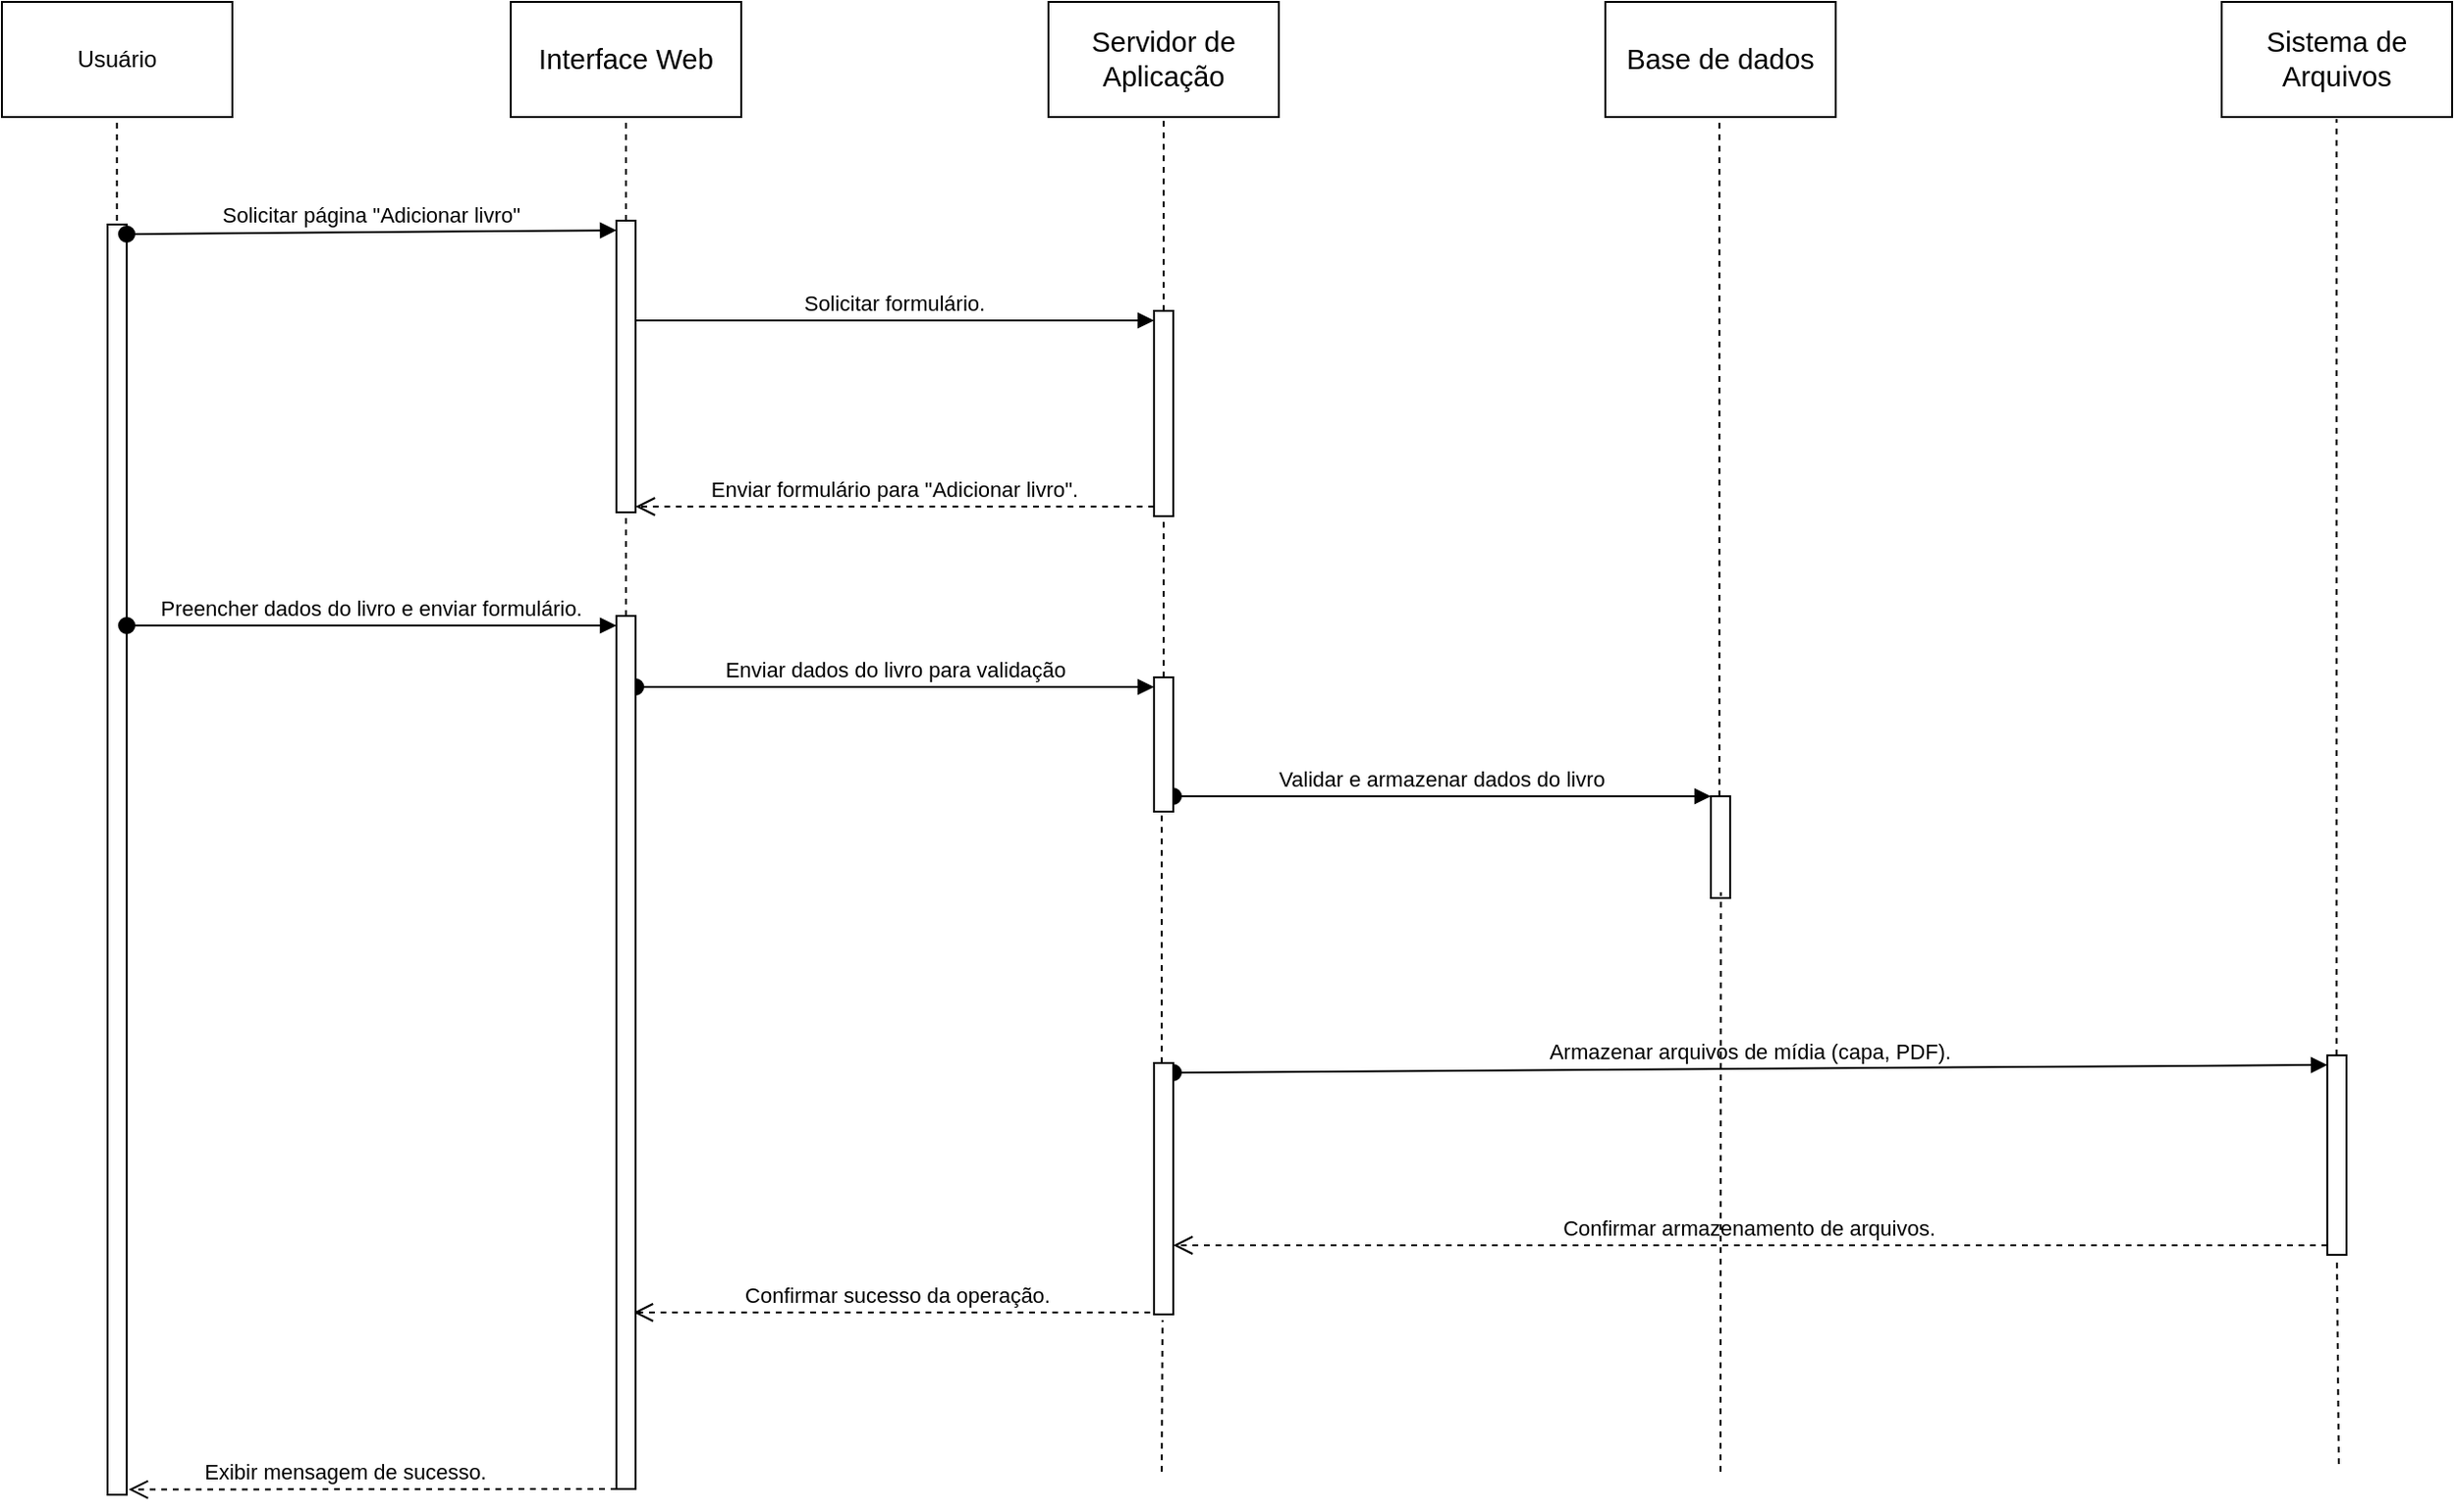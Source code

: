<mxfile version="24.7.17">
  <diagram name="Página-1" id="QtgI0gfaewEOV8FghDvC">
    <mxGraphModel dx="1450" dy="938" grid="0" gridSize="10" guides="1" tooltips="1" connect="1" arrows="1" fold="1" page="0" pageScale="1" pageWidth="827" pageHeight="1169" math="0" shadow="0">
      <root>
        <mxCell id="0" />
        <mxCell id="1" parent="0" />
        <mxCell id="ylt83j8UUivnQJKnm8Q9-1" value="Usuário" style="rounded=0;whiteSpace=wrap;html=1;" parent="1" vertex="1">
          <mxGeometry x="-57" y="-100" width="120" height="60" as="geometry" />
        </mxCell>
        <mxCell id="ylt83j8UUivnQJKnm8Q9-2" value="&lt;span id=&quot;docs-internal-guid-8334b052-7fff-6b84-31c7-66897243625e&quot; style=&quot;font-size: 11pt; font-family: Arial, sans-serif; color: rgb(0, 0, 0); background-color: transparent; font-style: normal; font-variant: normal; text-decoration: none; vertical-align: baseline; white-space: pre-wrap;&quot;&gt;Interface Web&lt;/span&gt;" style="rounded=0;whiteSpace=wrap;html=1;" parent="1" vertex="1">
          <mxGeometry x="208" y="-100" width="120" height="60" as="geometry" />
        </mxCell>
        <mxCell id="ylt83j8UUivnQJKnm8Q9-3" value="&lt;font style=&quot;font-size: 14.667px;&quot;&gt;&lt;span id=&quot;docs-internal-guid-62907f92-7fff-b330-291e-c9be8f43d88e&quot; style=&quot;font-family: Arial, sans-serif; color: rgb(0, 0, 0); background-color: transparent; font-style: normal; font-variant: normal; text-decoration: none; vertical-align: baseline; white-space: pre-wrap;&quot;&gt;Servidor de Aplicação&lt;/span&gt;&lt;/font&gt;" style="rounded=0;whiteSpace=wrap;html=1;" parent="1" vertex="1">
          <mxGeometry x="488" y="-100" width="120" height="60" as="geometry" />
        </mxCell>
        <mxCell id="ylt83j8UUivnQJKnm8Q9-4" value="&lt;font style=&quot;font-size: 14.667px;&quot;&gt;Base de dados&lt;/font&gt;" style="rounded=0;whiteSpace=wrap;html=1;" parent="1" vertex="1">
          <mxGeometry x="778" y="-100" width="120" height="60" as="geometry" />
        </mxCell>
        <mxCell id="ylt83j8UUivnQJKnm8Q9-5" value="&lt;span id=&quot;docs-internal-guid-81dc1945-7fff-5673-8ec3-521d06308f99&quot; style=&quot;font-size: 11pt; font-family: Arial, sans-serif; color: rgb(0, 0, 0); background-color: transparent; font-style: normal; font-variant: normal; text-decoration: none; vertical-align: baseline; white-space: pre-wrap;&quot;&gt;Sistema de Arquivos&lt;/span&gt;" style="rounded=0;whiteSpace=wrap;html=1;" parent="1" vertex="1">
          <mxGeometry x="1099" y="-100" width="120" height="60" as="geometry" />
        </mxCell>
        <mxCell id="ylt83j8UUivnQJKnm8Q9-7" value="" style="html=1;points=[[0,0,0,0,5],[0,1,0,0,-5],[1,0,0,0,5],[1,1,0,0,-5]];perimeter=orthogonalPerimeter;outlineConnect=0;targetShapes=umlLifeline;portConstraint=eastwest;newEdgeStyle={&quot;curved&quot;:0,&quot;rounded&quot;:0};" parent="1" vertex="1">
          <mxGeometry x="-2" y="16" width="10" height="662" as="geometry" />
        </mxCell>
        <mxCell id="ylt83j8UUivnQJKnm8Q9-13" value="Solicitar página &quot;Adicionar livro&quot;" style="verticalAlign=bottom;startArrow=oval;endArrow=block;startSize=8;curved=0;rounded=0;entryX=0;entryY=0;entryDx=0;entryDy=5;exitX=1;exitY=0;exitDx=0;exitDy=5;exitPerimeter=0;" parent="1" source="ylt83j8UUivnQJKnm8Q9-7" target="ylt83j8UUivnQJKnm8Q9-12" edge="1">
          <mxGeometry relative="1" as="geometry">
            <mxPoint x="190" y="18" as="sourcePoint" />
          </mxGeometry>
        </mxCell>
        <mxCell id="ylt83j8UUivnQJKnm8Q9-15" value="Solicitar formulário." style="verticalAlign=bottom;endArrow=block;curved=0;rounded=0;entryX=0;entryY=0;entryDx=0;entryDy=5;" parent="1" source="ylt83j8UUivnQJKnm8Q9-12" target="ylt83j8UUivnQJKnm8Q9-14" edge="1">
          <mxGeometry relative="1" as="geometry">
            <mxPoint x="478" y="67" as="sourcePoint" />
          </mxGeometry>
        </mxCell>
        <mxCell id="ylt83j8UUivnQJKnm8Q9-16" value="Enviar formulário para &quot;Adicionar livro&quot;." style="verticalAlign=bottom;endArrow=open;dashed=1;endSize=8;curved=0;rounded=0;exitX=0;exitY=1;exitDx=0;exitDy=-5;" parent="1" source="ylt83j8UUivnQJKnm8Q9-14" target="ylt83j8UUivnQJKnm8Q9-12" edge="1">
          <mxGeometry relative="1" as="geometry">
            <mxPoint x="478" y="137" as="targetPoint" />
          </mxGeometry>
        </mxCell>
        <mxCell id="ylt83j8UUivnQJKnm8Q9-18" value="Preencher dados do livro e enviar formulário." style="verticalAlign=bottom;startArrow=oval;endArrow=block;startSize=8;curved=0;rounded=0;entryX=0;entryY=0;entryDx=0;entryDy=5;" parent="1" source="ylt83j8UUivnQJKnm8Q9-7" target="ylt83j8UUivnQJKnm8Q9-17" edge="1">
          <mxGeometry relative="1" as="geometry">
            <mxPoint x="193" y="229" as="sourcePoint" />
          </mxGeometry>
        </mxCell>
        <mxCell id="ylt83j8UUivnQJKnm8Q9-20" value="Enviar dados do livro para validação" style="verticalAlign=bottom;startArrow=oval;endArrow=block;startSize=8;curved=0;rounded=0;entryX=0;entryY=0;entryDx=0;entryDy=5;" parent="1" source="ylt83j8UUivnQJKnm8Q9-17" target="ylt83j8UUivnQJKnm8Q9-19" edge="1">
          <mxGeometry x="0.004" relative="1" as="geometry">
            <mxPoint x="478" y="302" as="sourcePoint" />
            <mxPoint as="offset" />
          </mxGeometry>
        </mxCell>
        <mxCell id="ylt83j8UUivnQJKnm8Q9-22" value="Validar e armazenar dados do livro" style="verticalAlign=bottom;startArrow=oval;endArrow=block;startSize=8;curved=0;rounded=0;" parent="1" source="ylt83j8UUivnQJKnm8Q9-19" target="ylt83j8UUivnQJKnm8Q9-21" edge="1">
          <mxGeometry relative="1" as="geometry">
            <mxPoint x="695" y="329" as="sourcePoint" />
          </mxGeometry>
        </mxCell>
        <mxCell id="ylt83j8UUivnQJKnm8Q9-23" value="" style="html=1;points=[[0,0,0,0,5],[0,1,0,0,-5],[1,0,0,0,5],[1,1,0,0,-5]];perimeter=orthogonalPerimeter;outlineConnect=0;targetShapes=umlLifeline;portConstraint=eastwest;newEdgeStyle={&quot;curved&quot;:0,&quot;rounded&quot;:0};" parent="1" vertex="1">
          <mxGeometry x="1154" y="449" width="10" height="104" as="geometry" />
        </mxCell>
        <mxCell id="ylt83j8UUivnQJKnm8Q9-25" value="Confirmar armazenamento de arquivos." style="verticalAlign=bottom;endArrow=open;dashed=1;endSize=8;curved=0;rounded=0;exitX=0;exitY=1;exitDx=0;exitDy=-5;" parent="1" source="ylt83j8UUivnQJKnm8Q9-23" target="ylt83j8UUivnQJKnm8Q9-26" edge="1">
          <mxGeometry x="0.001" relative="1" as="geometry">
            <mxPoint x="1084" y="548" as="targetPoint" />
            <mxPoint as="offset" />
          </mxGeometry>
        </mxCell>
        <mxCell id="ylt83j8UUivnQJKnm8Q9-28" value="Confirmar sucesso da operação." style="verticalAlign=bottom;endArrow=open;dashed=1;endSize=8;curved=0;rounded=0;exitX=0;exitY=1;exitDx=0;exitDy=-5;exitPerimeter=0;" parent="1" edge="1">
          <mxGeometry x="0.001" relative="1" as="geometry">
            <mxPoint x="547" y="583.0" as="sourcePoint" />
            <mxPoint x="272" y="583.0" as="targetPoint" />
            <mxPoint as="offset" />
          </mxGeometry>
        </mxCell>
        <mxCell id="ylt83j8UUivnQJKnm8Q9-29" value="Exibir mensagem de sucesso." style="verticalAlign=bottom;endArrow=open;dashed=1;endSize=8;curved=0;rounded=0;exitX=0;exitY=0.98;exitDx=0;exitDy=0;exitPerimeter=0;entryX=1.1;entryY=0.983;entryDx=0;entryDy=0;entryPerimeter=0;" parent="1" edge="1">
          <mxGeometry x="0.11" relative="1" as="geometry">
            <mxPoint x="263" y="675" as="sourcePoint" />
            <mxPoint x="9" y="675.269" as="targetPoint" />
            <mxPoint as="offset" />
          </mxGeometry>
        </mxCell>
        <mxCell id="ztldwcd2v8A4NRbDK7fZ-3" value="Armazenar arquivos de mídia (capa, PDF)." style="html=1;verticalAlign=bottom;startArrow=oval;startFill=1;endArrow=block;startSize=8;curved=0;rounded=0;exitX=1;exitY=0;exitDx=0;exitDy=5;exitPerimeter=0;entryX=0;entryY=0;entryDx=0;entryDy=5;entryPerimeter=0;" parent="1" source="ylt83j8UUivnQJKnm8Q9-26" target="ylt83j8UUivnQJKnm8Q9-23" edge="1">
          <mxGeometry width="60" relative="1" as="geometry">
            <mxPoint x="616" y="395" as="sourcePoint" />
            <mxPoint x="676" y="395" as="targetPoint" />
          </mxGeometry>
        </mxCell>
        <mxCell id="ztldwcd2v8A4NRbDK7fZ-4" value="" style="endArrow=none;dashed=1;html=1;rounded=0;entryX=0.5;entryY=1;entryDx=0;entryDy=0;" parent="1" source="ylt83j8UUivnQJKnm8Q9-14" target="ylt83j8UUivnQJKnm8Q9-3" edge="1">
          <mxGeometry width="50" height="50" relative="1" as="geometry">
            <mxPoint x="556" y="680" as="sourcePoint" />
            <mxPoint x="646" y="263" as="targetPoint" />
          </mxGeometry>
        </mxCell>
        <mxCell id="ztldwcd2v8A4NRbDK7fZ-5" value="" style="endArrow=none;dashed=1;html=1;rounded=0;entryX=0.5;entryY=1;entryDx=0;entryDy=0;" parent="1" source="ylt83j8UUivnQJKnm8Q9-19" target="ylt83j8UUivnQJKnm8Q9-14" edge="1">
          <mxGeometry width="50" height="50" relative="1" as="geometry">
            <mxPoint x="556" y="680" as="sourcePoint" />
            <mxPoint x="548" y="-40" as="targetPoint" />
          </mxGeometry>
        </mxCell>
        <mxCell id="ylt83j8UUivnQJKnm8Q9-14" value="" style="html=1;points=[[0,0,0,0,5],[0,1,0,0,-5],[1,0,0,0,5],[1,1,0,0,-5]];perimeter=orthogonalPerimeter;outlineConnect=0;targetShapes=umlLifeline;portConstraint=eastwest;newEdgeStyle={&quot;curved&quot;:0,&quot;rounded&quot;:0};" parent="1" vertex="1">
          <mxGeometry x="543" y="61" width="10" height="107" as="geometry" />
        </mxCell>
        <mxCell id="ztldwcd2v8A4NRbDK7fZ-6" value="" style="endArrow=none;dashed=1;html=1;rounded=0;entryX=0.5;entryY=1;entryDx=0;entryDy=0;" parent="1" source="ylt83j8UUivnQJKnm8Q9-26" edge="1">
          <mxGeometry width="50" height="50" relative="1" as="geometry">
            <mxPoint x="547" y="668" as="sourcePoint" />
            <mxPoint x="547" y="306" as="targetPoint" />
            <Array as="points" />
          </mxGeometry>
        </mxCell>
        <mxCell id="ylt83j8UUivnQJKnm8Q9-19" value="" style="html=1;points=[[0,0,0,0,5],[0,1,0,0,-5],[1,0,0,0,5],[1,1,0,0,-5]];perimeter=orthogonalPerimeter;outlineConnect=0;targetShapes=umlLifeline;portConstraint=eastwest;newEdgeStyle={&quot;curved&quot;:0,&quot;rounded&quot;:0};" parent="1" vertex="1">
          <mxGeometry x="543" y="252" width="10" height="70" as="geometry" />
        </mxCell>
        <mxCell id="ylt83j8UUivnQJKnm8Q9-26" value="" style="html=1;points=[[0,0,0,0,5],[0,1,0,0,-5],[1,0,0,0,5],[1,1,0,0,-5]];perimeter=orthogonalPerimeter;outlineConnect=0;targetShapes=umlLifeline;portConstraint=eastwest;newEdgeStyle={&quot;curved&quot;:0,&quot;rounded&quot;:0};" parent="1" vertex="1">
          <mxGeometry x="543" y="453" width="10" height="131" as="geometry" />
        </mxCell>
        <mxCell id="ztldwcd2v8A4NRbDK7fZ-8" value="" style="endArrow=none;dashed=1;html=1;rounded=0;entryX=0.5;entryY=1;entryDx=0;entryDy=0;" parent="1" source="ylt83j8UUivnQJKnm8Q9-12" target="ylt83j8UUivnQJKnm8Q9-2" edge="1">
          <mxGeometry width="50" height="50" relative="1" as="geometry">
            <mxPoint x="267" y="705" as="sourcePoint" />
            <mxPoint x="267.47" y="-44" as="targetPoint" />
          </mxGeometry>
        </mxCell>
        <mxCell id="ztldwcd2v8A4NRbDK7fZ-10" value="" style="endArrow=none;dashed=1;html=1;rounded=0;entryX=0.5;entryY=1;entryDx=0;entryDy=0;" parent="1" source="ylt83j8UUivnQJKnm8Q9-17" target="ylt83j8UUivnQJKnm8Q9-12" edge="1">
          <mxGeometry width="50" height="50" relative="1" as="geometry">
            <mxPoint x="267" y="705" as="sourcePoint" />
            <mxPoint x="267.47" y="-44" as="targetPoint" />
          </mxGeometry>
        </mxCell>
        <mxCell id="ylt83j8UUivnQJKnm8Q9-12" value="" style="html=1;points=[[0,0,0,0,5],[0,1,0,0,-5],[1,0,0,0,5],[1,1,0,0,-5]];perimeter=orthogonalPerimeter;outlineConnect=0;targetShapes=umlLifeline;portConstraint=eastwest;newEdgeStyle={&quot;curved&quot;:0,&quot;rounded&quot;:0};" parent="1" vertex="1">
          <mxGeometry x="263" y="14" width="10" height="152" as="geometry" />
        </mxCell>
        <mxCell id="ylt83j8UUivnQJKnm8Q9-17" value="" style="html=1;points=[[0,0,0,0,5],[0,1,0,0,-5],[1,0,0,0,5],[1,1,0,0,-5]];perimeter=orthogonalPerimeter;outlineConnect=0;targetShapes=umlLifeline;portConstraint=eastwest;newEdgeStyle={&quot;curved&quot;:0,&quot;rounded&quot;:0};" parent="1" vertex="1">
          <mxGeometry x="263" y="220" width="10" height="455" as="geometry" />
        </mxCell>
        <mxCell id="ztldwcd2v8A4NRbDK7fZ-12" value="" style="endArrow=none;dashed=1;html=1;rounded=0;entryX=0.5;entryY=1;entryDx=0;entryDy=0;" parent="1" source="ylt83j8UUivnQJKnm8Q9-21" edge="1">
          <mxGeometry width="50" height="50" relative="1" as="geometry">
            <mxPoint x="837" y="406" as="sourcePoint" />
            <mxPoint x="837.41" y="-40" as="targetPoint" />
          </mxGeometry>
        </mxCell>
        <mxCell id="ylt83j8UUivnQJKnm8Q9-21" value="" style="html=1;points=[[0,0,0,0,5],[0,1,0,0,-5],[1,0,0,0,5],[1,1,0,0,-5]];perimeter=orthogonalPerimeter;outlineConnect=0;targetShapes=umlLifeline;portConstraint=eastwest;newEdgeStyle={&quot;curved&quot;:0,&quot;rounded&quot;:0};" parent="1" vertex="1">
          <mxGeometry x="833" y="314" width="10" height="53" as="geometry" />
        </mxCell>
        <mxCell id="ztldwcd2v8A4NRbDK7fZ-15" value="" style="endArrow=none;dashed=1;html=1;rounded=0;entryX=0.5;entryY=1;entryDx=0;entryDy=0;" parent="1" source="ylt83j8UUivnQJKnm8Q9-23" edge="1">
          <mxGeometry width="50" height="50" relative="1" as="geometry">
            <mxPoint x="1158.41" y="315" as="sourcePoint" />
            <mxPoint x="1158.82" y="-39" as="targetPoint" />
          </mxGeometry>
        </mxCell>
        <mxCell id="ztldwcd2v8A4NRbDK7fZ-18" value="" style="endArrow=none;dashed=1;html=1;rounded=0;entryX=0.5;entryY=1;entryDx=0;entryDy=0;" parent="1" edge="1">
          <mxGeometry width="50" height="50" relative="1" as="geometry">
            <mxPoint x="2.87" y="14" as="sourcePoint" />
            <mxPoint x="2.87" y="-40" as="targetPoint" />
          </mxGeometry>
        </mxCell>
        <mxCell id="ztldwcd2v8A4NRbDK7fZ-19" value="" style="endArrow=none;dashed=1;html=1;rounded=0;entryX=0.5;entryY=1;entryDx=0;entryDy=0;" parent="1" edge="1">
          <mxGeometry width="50" height="50" relative="1" as="geometry">
            <mxPoint x="547" y="666" as="sourcePoint" />
            <mxPoint x="547.41" y="587" as="targetPoint" />
            <Array as="points" />
          </mxGeometry>
        </mxCell>
        <mxCell id="ztldwcd2v8A4NRbDK7fZ-20" value="" style="endArrow=none;dashed=1;html=1;rounded=0;entryX=0.5;entryY=1;entryDx=0;entryDy=0;" parent="1" edge="1">
          <mxGeometry width="50" height="50" relative="1" as="geometry">
            <mxPoint x="838" y="666" as="sourcePoint" />
            <mxPoint x="838.21" y="364" as="targetPoint" />
          </mxGeometry>
        </mxCell>
        <mxCell id="ztldwcd2v8A4NRbDK7fZ-22" value="" style="endArrow=none;dashed=1;html=1;rounded=0;" parent="1" edge="1">
          <mxGeometry width="50" height="50" relative="1" as="geometry">
            <mxPoint x="1160" y="662" as="sourcePoint" />
            <mxPoint x="1159" y="554" as="targetPoint" />
          </mxGeometry>
        </mxCell>
      </root>
    </mxGraphModel>
  </diagram>
</mxfile>
